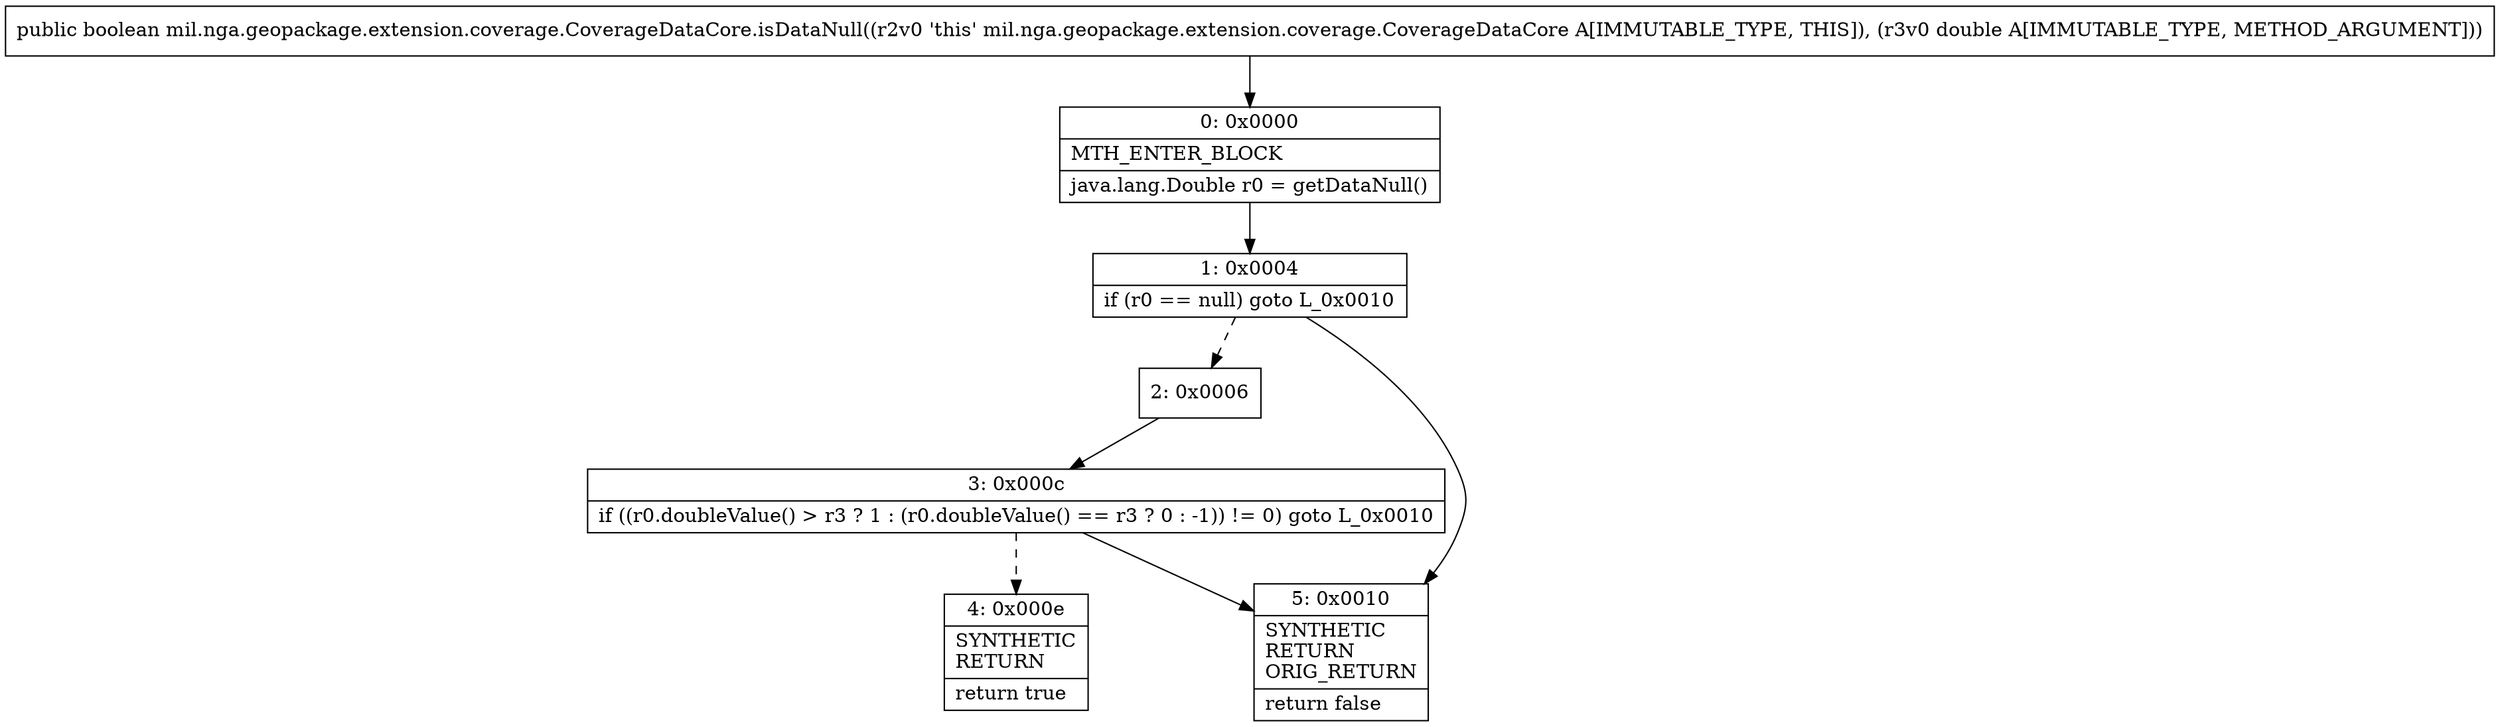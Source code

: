 digraph "CFG formil.nga.geopackage.extension.coverage.CoverageDataCore.isDataNull(D)Z" {
Node_0 [shape=record,label="{0\:\ 0x0000|MTH_ENTER_BLOCK\l|java.lang.Double r0 = getDataNull()\l}"];
Node_1 [shape=record,label="{1\:\ 0x0004|if (r0 == null) goto L_0x0010\l}"];
Node_2 [shape=record,label="{2\:\ 0x0006}"];
Node_3 [shape=record,label="{3\:\ 0x000c|if ((r0.doubleValue() \> r3 ? 1 : (r0.doubleValue() == r3 ? 0 : \-1)) != 0) goto L_0x0010\l}"];
Node_4 [shape=record,label="{4\:\ 0x000e|SYNTHETIC\lRETURN\l|return true\l}"];
Node_5 [shape=record,label="{5\:\ 0x0010|SYNTHETIC\lRETURN\lORIG_RETURN\l|return false\l}"];
MethodNode[shape=record,label="{public boolean mil.nga.geopackage.extension.coverage.CoverageDataCore.isDataNull((r2v0 'this' mil.nga.geopackage.extension.coverage.CoverageDataCore A[IMMUTABLE_TYPE, THIS]), (r3v0 double A[IMMUTABLE_TYPE, METHOD_ARGUMENT])) }"];
MethodNode -> Node_0;
Node_0 -> Node_1;
Node_1 -> Node_2[style=dashed];
Node_1 -> Node_5;
Node_2 -> Node_3;
Node_3 -> Node_4[style=dashed];
Node_3 -> Node_5;
}

